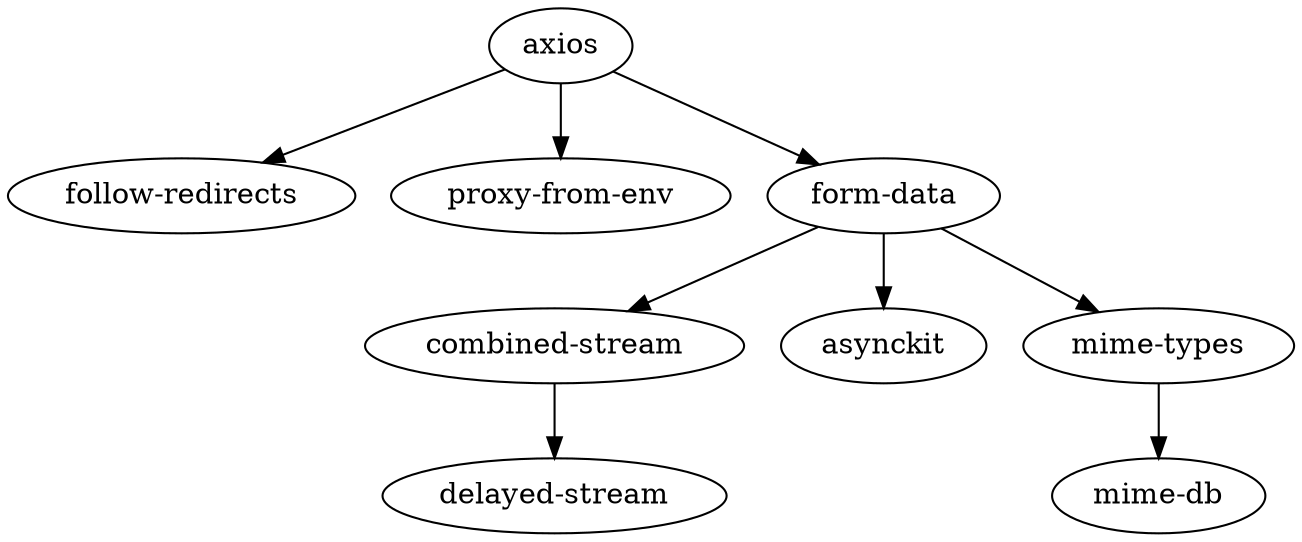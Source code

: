 digraph G {
    "axios" -> "follow-redirects";
    "axios" -> "proxy-from-env";
    "axios" -> "form-data";
    "form-data" -> "combined-stream";
    "form-data" -> "asynckit";
    "form-data" -> "mime-types";
    "combined-stream" -> "delayed-stream";
    "mime-types" -> "mime-db";
}